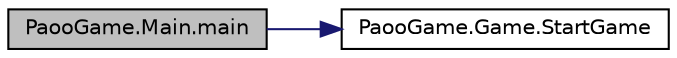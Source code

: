 digraph "PaooGame.Main.main"
{
 // LATEX_PDF_SIZE
  edge [fontname="Helvetica",fontsize="10",labelfontname="Helvetica",labelfontsize="10"];
  node [fontname="Helvetica",fontsize="10",shape=record];
  rankdir="LR";
  Node1 [label="PaooGame.Main.main",height=0.2,width=0.4,color="black", fillcolor="grey75", style="filled", fontcolor="black",tooltip=" "];
  Node1 -> Node2 [color="midnightblue",fontsize="10",style="solid",fontname="Helvetica"];
  Node2 [label="PaooGame.Game.StartGame",height=0.2,width=0.4,color="black", fillcolor="white", style="filled",URL="$class_paoo_game_1_1_game.html#abf9ea1842856913d3ced40a1943fc5ff",tooltip=" "];
}

